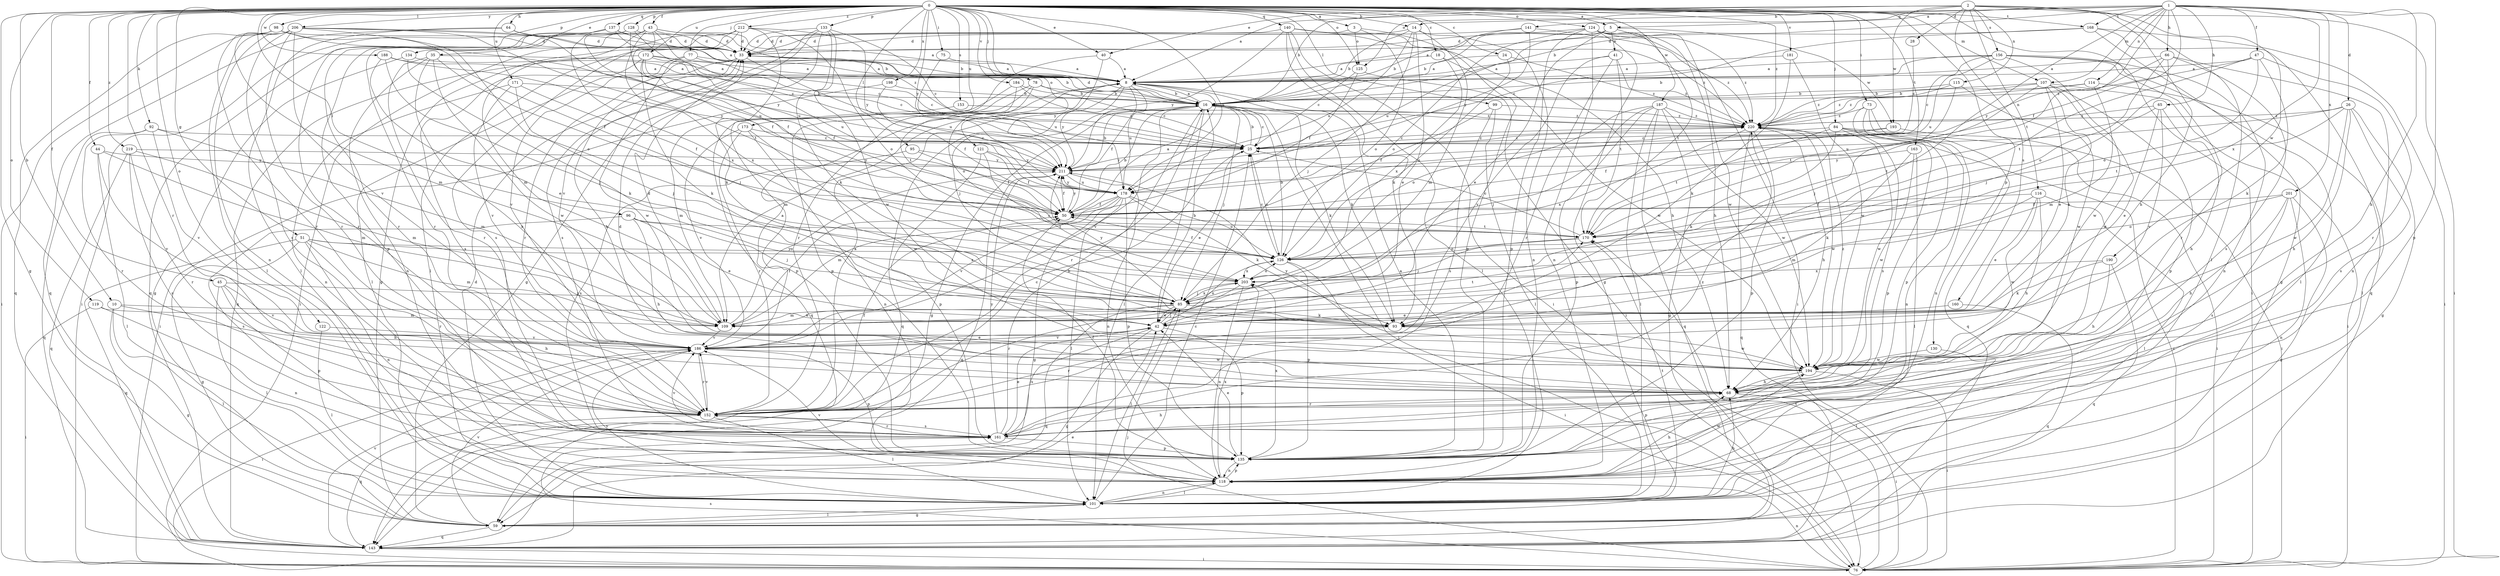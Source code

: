 strict digraph  {
0;
1;
2;
3;
5;
8;
10;
14;
16;
18;
24;
25;
26;
28;
33;
35;
40;
41;
42;
43;
44;
45;
47;
50;
51;
59;
64;
65;
66;
68;
73;
75;
76;
77;
78;
84;
85;
92;
93;
95;
96;
98;
99;
101;
107;
109;
114;
115;
116;
118;
119;
121;
122;
124;
125;
126;
128;
130;
133;
134;
135;
137;
140;
141;
143;
152;
153;
156;
160;
161;
163;
168;
170;
171;
172;
173;
178;
181;
184;
186;
187;
188;
190;
193;
194;
198;
201;
203;
206;
211;
212;
219;
220;
0 -> 3  [label=a];
0 -> 5  [label=a];
0 -> 10  [label=b];
0 -> 14  [label=b];
0 -> 18  [label=c];
0 -> 24  [label=c];
0 -> 35  [label=e];
0 -> 40  [label=e];
0 -> 43  [label=f];
0 -> 44  [label=f];
0 -> 45  [label=f];
0 -> 51  [label=g];
0 -> 59  [label=g];
0 -> 64  [label=h];
0 -> 73  [label=i];
0 -> 75  [label=i];
0 -> 76  [label=i];
0 -> 77  [label=j];
0 -> 78  [label=j];
0 -> 84  [label=j];
0 -> 92  [label=k];
0 -> 95  [label=l];
0 -> 96  [label=l];
0 -> 98  [label=l];
0 -> 99  [label=l];
0 -> 107  [label=m];
0 -> 119  [label=o];
0 -> 121  [label=o];
0 -> 122  [label=o];
0 -> 124  [label=o];
0 -> 125  [label=o];
0 -> 128  [label=p];
0 -> 130  [label=p];
0 -> 133  [label=p];
0 -> 134  [label=p];
0 -> 137  [label=q];
0 -> 140  [label=q];
0 -> 152  [label=r];
0 -> 153  [label=s];
0 -> 163  [label=t];
0 -> 168  [label=t];
0 -> 171  [label=u];
0 -> 172  [label=u];
0 -> 173  [label=u];
0 -> 178  [label=u];
0 -> 181  [label=v];
0 -> 184  [label=v];
0 -> 187  [label=w];
0 -> 188  [label=w];
0 -> 198  [label=x];
0 -> 206  [label=y];
0 -> 211  [label=y];
0 -> 212  [label=z];
0 -> 219  [label=z];
0 -> 220  [label=z];
1 -> 5  [label=a];
1 -> 8  [label=a];
1 -> 14  [label=b];
1 -> 16  [label=b];
1 -> 26  [label=d];
1 -> 47  [label=f];
1 -> 50  [label=f];
1 -> 65  [label=h];
1 -> 66  [label=h];
1 -> 68  [label=h];
1 -> 85  [label=j];
1 -> 107  [label=m];
1 -> 114  [label=n];
1 -> 135  [label=p];
1 -> 168  [label=t];
1 -> 170  [label=t];
1 -> 201  [label=x];
1 -> 203  [label=x];
2 -> 16  [label=b];
2 -> 28  [label=d];
2 -> 40  [label=e];
2 -> 68  [label=h];
2 -> 76  [label=i];
2 -> 101  [label=l];
2 -> 115  [label=n];
2 -> 116  [label=n];
2 -> 125  [label=o];
2 -> 141  [label=q];
2 -> 156  [label=s];
2 -> 160  [label=s];
2 -> 190  [label=w];
2 -> 193  [label=w];
3 -> 33  [label=d];
3 -> 125  [label=o];
3 -> 126  [label=o];
3 -> 135  [label=p];
5 -> 8  [label=a];
5 -> 16  [label=b];
5 -> 41  [label=e];
5 -> 42  [label=e];
5 -> 76  [label=i];
5 -> 178  [label=u];
5 -> 193  [label=w];
8 -> 16  [label=b];
8 -> 50  [label=f];
8 -> 85  [label=j];
8 -> 93  [label=k];
8 -> 109  [label=m];
8 -> 178  [label=u];
8 -> 211  [label=y];
10 -> 42  [label=e];
10 -> 59  [label=g];
10 -> 68  [label=h];
10 -> 101  [label=l];
14 -> 16  [label=b];
14 -> 33  [label=d];
14 -> 42  [label=e];
14 -> 85  [label=j];
14 -> 109  [label=m];
14 -> 118  [label=n];
14 -> 178  [label=u];
16 -> 8  [label=a];
16 -> 25  [label=c];
16 -> 33  [label=d];
16 -> 59  [label=g];
16 -> 76  [label=i];
16 -> 85  [label=j];
16 -> 93  [label=k];
16 -> 101  [label=l];
16 -> 143  [label=q];
16 -> 152  [label=r];
16 -> 186  [label=v];
16 -> 220  [label=z];
18 -> 8  [label=a];
18 -> 194  [label=w];
18 -> 203  [label=x];
24 -> 8  [label=a];
24 -> 126  [label=o];
24 -> 220  [label=z];
25 -> 16  [label=b];
25 -> 42  [label=e];
25 -> 126  [label=o];
25 -> 211  [label=y];
25 -> 220  [label=z];
26 -> 59  [label=g];
26 -> 68  [label=h];
26 -> 161  [label=s];
26 -> 170  [label=t];
26 -> 178  [label=u];
26 -> 194  [label=w];
26 -> 220  [label=z];
28 -> 25  [label=c];
33 -> 8  [label=a];
33 -> 68  [label=h];
33 -> 152  [label=r];
33 -> 178  [label=u];
33 -> 186  [label=v];
35 -> 8  [label=a];
35 -> 68  [label=h];
35 -> 85  [label=j];
35 -> 118  [label=n];
35 -> 152  [label=r];
35 -> 194  [label=w];
40 -> 8  [label=a];
40 -> 152  [label=r];
40 -> 211  [label=y];
41 -> 8  [label=a];
41 -> 152  [label=r];
41 -> 170  [label=t];
41 -> 186  [label=v];
41 -> 220  [label=z];
42 -> 16  [label=b];
42 -> 59  [label=g];
42 -> 85  [label=j];
42 -> 126  [label=o];
42 -> 135  [label=p];
42 -> 161  [label=s];
42 -> 186  [label=v];
43 -> 8  [label=a];
43 -> 16  [label=b];
43 -> 25  [label=c];
43 -> 33  [label=d];
43 -> 50  [label=f];
43 -> 109  [label=m];
43 -> 135  [label=p];
43 -> 152  [label=r];
43 -> 203  [label=x];
44 -> 101  [label=l];
44 -> 109  [label=m];
44 -> 186  [label=v];
44 -> 211  [label=y];
45 -> 68  [label=h];
45 -> 85  [label=j];
45 -> 101  [label=l];
45 -> 135  [label=p];
45 -> 186  [label=v];
47 -> 8  [label=a];
47 -> 93  [label=k];
47 -> 126  [label=o];
47 -> 152  [label=r];
47 -> 170  [label=t];
47 -> 220  [label=z];
50 -> 8  [label=a];
50 -> 16  [label=b];
50 -> 170  [label=t];
50 -> 211  [label=y];
51 -> 59  [label=g];
51 -> 109  [label=m];
51 -> 118  [label=n];
51 -> 126  [label=o];
51 -> 143  [label=q];
51 -> 152  [label=r];
51 -> 203  [label=x];
59 -> 101  [label=l];
59 -> 143  [label=q];
59 -> 186  [label=v];
64 -> 16  [label=b];
64 -> 33  [label=d];
64 -> 101  [label=l];
64 -> 143  [label=q];
65 -> 42  [label=e];
65 -> 68  [label=h];
65 -> 170  [label=t];
65 -> 186  [label=v];
65 -> 220  [label=z];
66 -> 8  [label=a];
66 -> 85  [label=j];
66 -> 118  [label=n];
66 -> 126  [label=o];
66 -> 161  [label=s];
66 -> 211  [label=y];
68 -> 33  [label=d];
68 -> 76  [label=i];
68 -> 152  [label=r];
73 -> 118  [label=n];
73 -> 135  [label=p];
73 -> 143  [label=q];
73 -> 161  [label=s];
73 -> 220  [label=z];
75 -> 8  [label=a];
75 -> 178  [label=u];
76 -> 85  [label=j];
76 -> 118  [label=n];
76 -> 161  [label=s];
76 -> 170  [label=t];
76 -> 220  [label=z];
77 -> 8  [label=a];
77 -> 25  [label=c];
77 -> 101  [label=l];
77 -> 194  [label=w];
78 -> 16  [label=b];
78 -> 25  [label=c];
78 -> 126  [label=o];
78 -> 135  [label=p];
78 -> 143  [label=q];
84 -> 25  [label=c];
84 -> 76  [label=i];
84 -> 93  [label=k];
84 -> 118  [label=n];
84 -> 135  [label=p];
84 -> 170  [label=t];
84 -> 194  [label=w];
85 -> 42  [label=e];
85 -> 93  [label=k];
85 -> 101  [label=l];
85 -> 109  [label=m];
85 -> 143  [label=q];
85 -> 203  [label=x];
85 -> 211  [label=y];
92 -> 25  [label=c];
92 -> 109  [label=m];
92 -> 143  [label=q];
92 -> 152  [label=r];
92 -> 186  [label=v];
93 -> 152  [label=r];
93 -> 194  [label=w];
95 -> 50  [label=f];
95 -> 161  [label=s];
95 -> 211  [label=y];
96 -> 42  [label=e];
96 -> 68  [label=h];
96 -> 85  [label=j];
96 -> 161  [label=s];
96 -> 170  [label=t];
98 -> 33  [label=d];
98 -> 50  [label=f];
98 -> 109  [label=m];
98 -> 143  [label=q];
98 -> 152  [label=r];
98 -> 211  [label=y];
99 -> 50  [label=f];
99 -> 101  [label=l];
99 -> 161  [label=s];
99 -> 220  [label=z];
101 -> 25  [label=c];
101 -> 33  [label=d];
101 -> 59  [label=g];
101 -> 68  [label=h];
101 -> 118  [label=n];
101 -> 170  [label=t];
101 -> 186  [label=v];
107 -> 16  [label=b];
107 -> 42  [label=e];
107 -> 76  [label=i];
107 -> 93  [label=k];
107 -> 135  [label=p];
107 -> 170  [label=t];
107 -> 194  [label=w];
107 -> 220  [label=z];
109 -> 33  [label=d];
109 -> 50  [label=f];
109 -> 170  [label=t];
109 -> 186  [label=v];
109 -> 211  [label=y];
114 -> 16  [label=b];
114 -> 101  [label=l];
114 -> 109  [label=m];
114 -> 220  [label=z];
115 -> 16  [label=b];
115 -> 85  [label=j];
115 -> 194  [label=w];
115 -> 220  [label=z];
116 -> 42  [label=e];
116 -> 50  [label=f];
116 -> 68  [label=h];
116 -> 101  [label=l];
116 -> 109  [label=m];
116 -> 194  [label=w];
118 -> 68  [label=h];
118 -> 101  [label=l];
118 -> 135  [label=p];
118 -> 186  [label=v];
118 -> 194  [label=w];
118 -> 203  [label=x];
119 -> 76  [label=i];
119 -> 109  [label=m];
119 -> 118  [label=n];
121 -> 50  [label=f];
121 -> 135  [label=p];
121 -> 203  [label=x];
121 -> 211  [label=y];
122 -> 101  [label=l];
122 -> 186  [label=v];
124 -> 33  [label=d];
124 -> 59  [label=g];
124 -> 68  [label=h];
124 -> 118  [label=n];
124 -> 126  [label=o];
124 -> 135  [label=p];
124 -> 170  [label=t];
124 -> 194  [label=w];
124 -> 220  [label=z];
125 -> 25  [label=c];
125 -> 50  [label=f];
125 -> 76  [label=i];
126 -> 16  [label=b];
126 -> 25  [label=c];
126 -> 50  [label=f];
126 -> 76  [label=i];
126 -> 135  [label=p];
126 -> 203  [label=x];
128 -> 25  [label=c];
128 -> 33  [label=d];
128 -> 50  [label=f];
128 -> 143  [label=q];
128 -> 152  [label=r];
128 -> 178  [label=u];
130 -> 101  [label=l];
130 -> 194  [label=w];
133 -> 25  [label=c];
133 -> 33  [label=d];
133 -> 59  [label=g];
133 -> 93  [label=k];
133 -> 161  [label=s];
133 -> 186  [label=v];
133 -> 194  [label=w];
134 -> 8  [label=a];
134 -> 59  [label=g];
134 -> 93  [label=k];
135 -> 8  [label=a];
135 -> 42  [label=e];
135 -> 50  [label=f];
135 -> 118  [label=n];
135 -> 203  [label=x];
137 -> 8  [label=a];
137 -> 33  [label=d];
137 -> 76  [label=i];
137 -> 152  [label=r];
137 -> 203  [label=x];
137 -> 220  [label=z];
140 -> 33  [label=d];
140 -> 68  [label=h];
140 -> 76  [label=i];
140 -> 93  [label=k];
140 -> 101  [label=l];
140 -> 211  [label=y];
140 -> 220  [label=z];
141 -> 16  [label=b];
141 -> 33  [label=d];
141 -> 211  [label=y];
141 -> 220  [label=z];
143 -> 42  [label=e];
143 -> 76  [label=i];
143 -> 186  [label=v];
152 -> 8  [label=a];
152 -> 25  [label=c];
152 -> 50  [label=f];
152 -> 101  [label=l];
152 -> 143  [label=q];
152 -> 161  [label=s];
152 -> 186  [label=v];
153 -> 109  [label=m];
153 -> 220  [label=z];
156 -> 8  [label=a];
156 -> 16  [label=b];
156 -> 25  [label=c];
156 -> 101  [label=l];
156 -> 118  [label=n];
156 -> 152  [label=r];
156 -> 178  [label=u];
156 -> 194  [label=w];
160 -> 42  [label=e];
160 -> 143  [label=q];
161 -> 16  [label=b];
161 -> 42  [label=e];
161 -> 68  [label=h];
161 -> 135  [label=p];
161 -> 152  [label=r];
161 -> 186  [label=v];
161 -> 211  [label=y];
161 -> 220  [label=z];
163 -> 93  [label=k];
163 -> 101  [label=l];
163 -> 194  [label=w];
163 -> 211  [label=y];
168 -> 25  [label=c];
168 -> 33  [label=d];
168 -> 59  [label=g];
168 -> 76  [label=i];
168 -> 143  [label=q];
170 -> 25  [label=c];
170 -> 85  [label=j];
170 -> 126  [label=o];
171 -> 16  [label=b];
171 -> 50  [label=f];
171 -> 85  [label=j];
171 -> 118  [label=n];
171 -> 186  [label=v];
172 -> 8  [label=a];
172 -> 16  [label=b];
172 -> 25  [label=c];
172 -> 50  [label=f];
172 -> 93  [label=k];
172 -> 143  [label=q];
172 -> 161  [label=s];
172 -> 178  [label=u];
173 -> 25  [label=c];
173 -> 118  [label=n];
173 -> 152  [label=r];
173 -> 186  [label=v];
173 -> 194  [label=w];
178 -> 50  [label=f];
178 -> 59  [label=g];
178 -> 93  [label=k];
178 -> 101  [label=l];
178 -> 109  [label=m];
178 -> 126  [label=o];
178 -> 135  [label=p];
178 -> 186  [label=v];
178 -> 211  [label=y];
181 -> 8  [label=a];
181 -> 93  [label=k];
181 -> 194  [label=w];
184 -> 16  [label=b];
184 -> 25  [label=c];
184 -> 135  [label=p];
184 -> 170  [label=t];
186 -> 8  [label=a];
186 -> 42  [label=e];
186 -> 76  [label=i];
186 -> 135  [label=p];
186 -> 152  [label=r];
186 -> 194  [label=w];
187 -> 59  [label=g];
187 -> 85  [label=j];
187 -> 101  [label=l];
187 -> 126  [label=o];
187 -> 135  [label=p];
187 -> 143  [label=q];
187 -> 194  [label=w];
187 -> 220  [label=z];
188 -> 8  [label=a];
188 -> 42  [label=e];
188 -> 85  [label=j];
188 -> 211  [label=y];
190 -> 68  [label=h];
190 -> 93  [label=k];
190 -> 143  [label=q];
190 -> 203  [label=x];
193 -> 25  [label=c];
193 -> 50  [label=f];
193 -> 76  [label=i];
194 -> 68  [label=h];
194 -> 76  [label=i];
194 -> 135  [label=p];
194 -> 211  [label=y];
194 -> 220  [label=z];
198 -> 16  [label=b];
198 -> 50  [label=f];
198 -> 76  [label=i];
201 -> 50  [label=f];
201 -> 59  [label=g];
201 -> 68  [label=h];
201 -> 118  [label=n];
201 -> 126  [label=o];
201 -> 161  [label=s];
203 -> 85  [label=j];
203 -> 118  [label=n];
203 -> 126  [label=o];
203 -> 152  [label=r];
206 -> 33  [label=d];
206 -> 76  [label=i];
206 -> 101  [label=l];
206 -> 118  [label=n];
206 -> 126  [label=o];
206 -> 152  [label=r];
206 -> 161  [label=s];
206 -> 170  [label=t];
206 -> 178  [label=u];
206 -> 186  [label=v];
211 -> 16  [label=b];
211 -> 50  [label=f];
211 -> 118  [label=n];
211 -> 143  [label=q];
211 -> 178  [label=u];
212 -> 33  [label=d];
212 -> 59  [label=g];
212 -> 76  [label=i];
212 -> 93  [label=k];
212 -> 101  [label=l];
212 -> 126  [label=o];
212 -> 161  [label=s];
212 -> 211  [label=y];
219 -> 109  [label=m];
219 -> 143  [label=q];
219 -> 152  [label=r];
219 -> 161  [label=s];
219 -> 211  [label=y];
220 -> 25  [label=c];
220 -> 68  [label=h];
220 -> 135  [label=p];
220 -> 143  [label=q];
220 -> 194  [label=w];
220 -> 203  [label=x];
}
